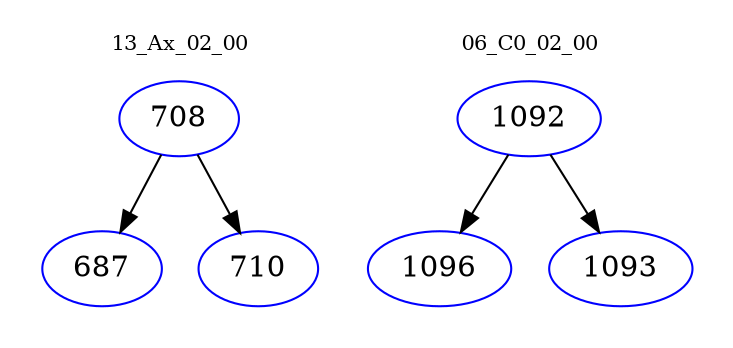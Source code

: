 digraph{
subgraph cluster_0 {
color = white
label = "13_Ax_02_00";
fontsize=10;
T0_708 [label="708", color="blue"]
T0_708 -> T0_687 [color="black"]
T0_687 [label="687", color="blue"]
T0_708 -> T0_710 [color="black"]
T0_710 [label="710", color="blue"]
}
subgraph cluster_1 {
color = white
label = "06_C0_02_00";
fontsize=10;
T1_1092 [label="1092", color="blue"]
T1_1092 -> T1_1096 [color="black"]
T1_1096 [label="1096", color="blue"]
T1_1092 -> T1_1093 [color="black"]
T1_1093 [label="1093", color="blue"]
}
}
